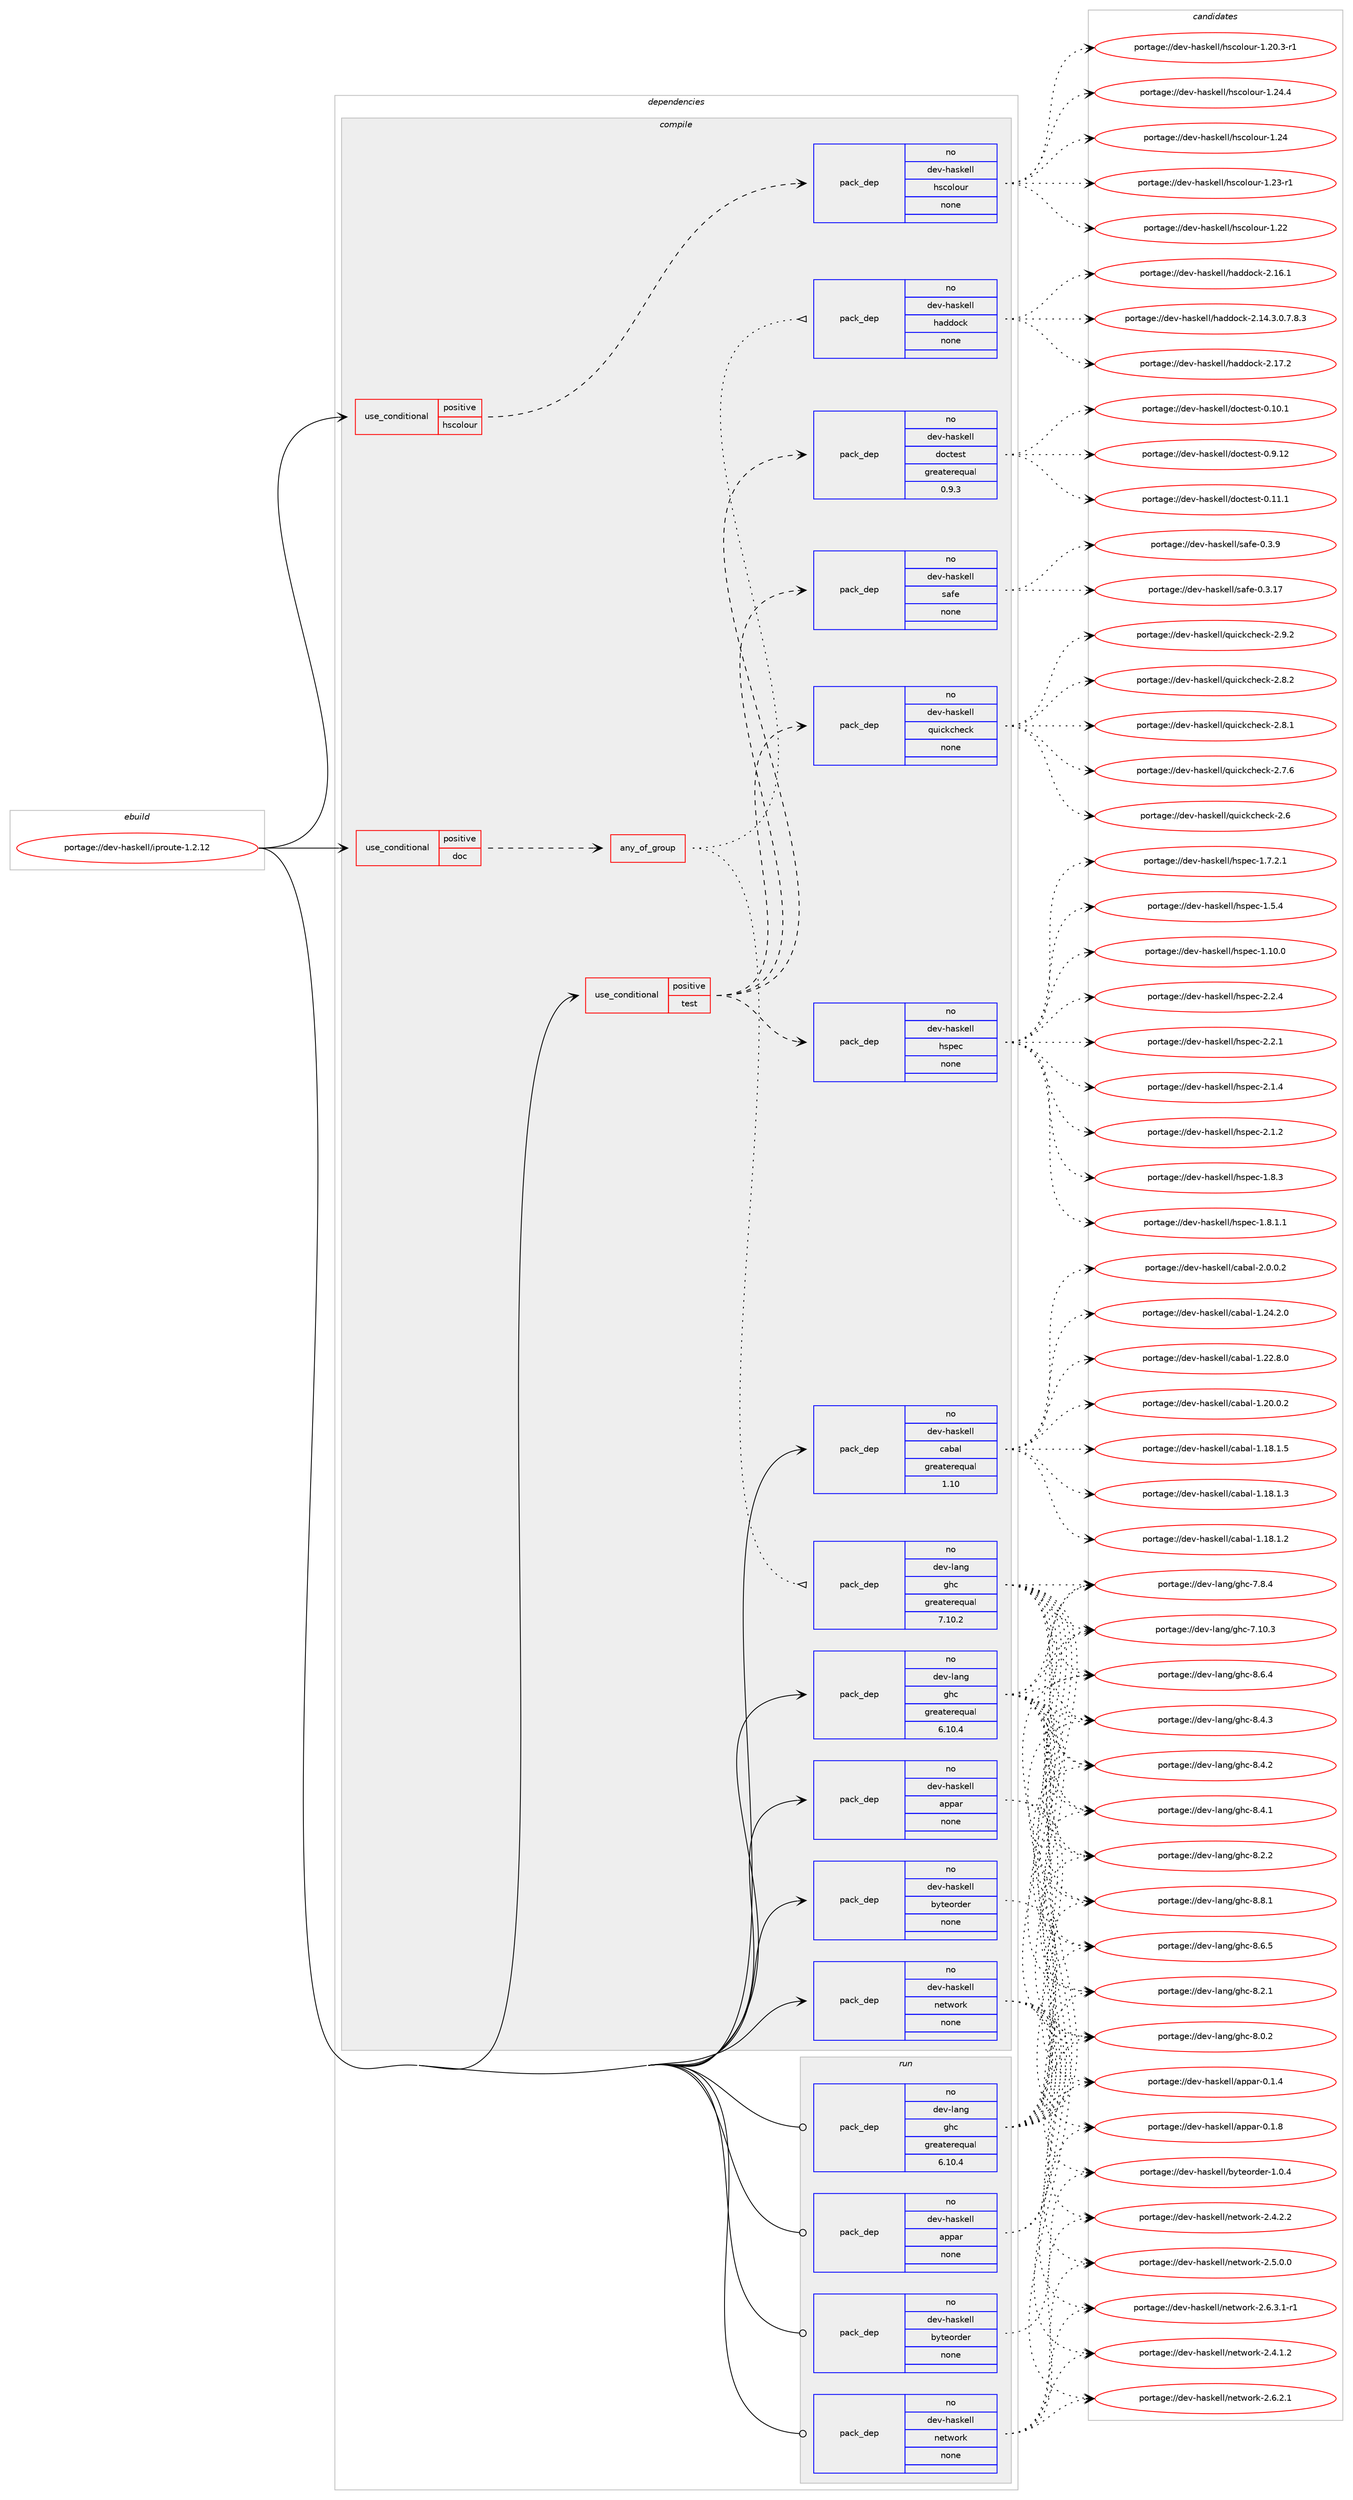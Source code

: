 digraph prolog {

# *************
# Graph options
# *************

newrank=true;
concentrate=true;
compound=true;
graph [rankdir=LR,fontname=Helvetica,fontsize=10,ranksep=1.5];#, ranksep=2.5, nodesep=0.2];
edge  [arrowhead=vee];
node  [fontname=Helvetica,fontsize=10];

# **********
# The ebuild
# **********

subgraph cluster_leftcol {
color=gray;
label=<<i>ebuild</i>>;
id [label="portage://dev-haskell/iproute-1.2.12", color=red, width=4, href="../dev-haskell/iproute-1.2.12.svg"];
}

# ****************
# The dependencies
# ****************

subgraph cluster_midcol {
color=gray;
label=<<i>dependencies</i>>;
subgraph cluster_compile {
fillcolor="#eeeeee";
style=filled;
label=<<i>compile</i>>;
subgraph cond133079 {
dependency555294 [label=<<TABLE BORDER="0" CELLBORDER="1" CELLSPACING="0" CELLPADDING="4"><TR><TD ROWSPAN="3" CELLPADDING="10">use_conditional</TD></TR><TR><TD>positive</TD></TR><TR><TD>doc</TD></TR></TABLE>>, shape=none, color=red];
subgraph any6169 {
dependency555295 [label=<<TABLE BORDER="0" CELLBORDER="1" CELLSPACING="0" CELLPADDING="4"><TR><TD CELLPADDING="10">any_of_group</TD></TR></TABLE>>, shape=none, color=red];subgraph pack415809 {
dependency555296 [label=<<TABLE BORDER="0" CELLBORDER="1" CELLSPACING="0" CELLPADDING="4" WIDTH="220"><TR><TD ROWSPAN="6" CELLPADDING="30">pack_dep</TD></TR><TR><TD WIDTH="110">no</TD></TR><TR><TD>dev-haskell</TD></TR><TR><TD>haddock</TD></TR><TR><TD>none</TD></TR><TR><TD></TD></TR></TABLE>>, shape=none, color=blue];
}
dependency555295:e -> dependency555296:w [weight=20,style="dotted",arrowhead="oinv"];
subgraph pack415810 {
dependency555297 [label=<<TABLE BORDER="0" CELLBORDER="1" CELLSPACING="0" CELLPADDING="4" WIDTH="220"><TR><TD ROWSPAN="6" CELLPADDING="30">pack_dep</TD></TR><TR><TD WIDTH="110">no</TD></TR><TR><TD>dev-lang</TD></TR><TR><TD>ghc</TD></TR><TR><TD>greaterequal</TD></TR><TR><TD>7.10.2</TD></TR></TABLE>>, shape=none, color=blue];
}
dependency555295:e -> dependency555297:w [weight=20,style="dotted",arrowhead="oinv"];
}
dependency555294:e -> dependency555295:w [weight=20,style="dashed",arrowhead="vee"];
}
id:e -> dependency555294:w [weight=20,style="solid",arrowhead="vee"];
subgraph cond133080 {
dependency555298 [label=<<TABLE BORDER="0" CELLBORDER="1" CELLSPACING="0" CELLPADDING="4"><TR><TD ROWSPAN="3" CELLPADDING="10">use_conditional</TD></TR><TR><TD>positive</TD></TR><TR><TD>hscolour</TD></TR></TABLE>>, shape=none, color=red];
subgraph pack415811 {
dependency555299 [label=<<TABLE BORDER="0" CELLBORDER="1" CELLSPACING="0" CELLPADDING="4" WIDTH="220"><TR><TD ROWSPAN="6" CELLPADDING="30">pack_dep</TD></TR><TR><TD WIDTH="110">no</TD></TR><TR><TD>dev-haskell</TD></TR><TR><TD>hscolour</TD></TR><TR><TD>none</TD></TR><TR><TD></TD></TR></TABLE>>, shape=none, color=blue];
}
dependency555298:e -> dependency555299:w [weight=20,style="dashed",arrowhead="vee"];
}
id:e -> dependency555298:w [weight=20,style="solid",arrowhead="vee"];
subgraph cond133081 {
dependency555300 [label=<<TABLE BORDER="0" CELLBORDER="1" CELLSPACING="0" CELLPADDING="4"><TR><TD ROWSPAN="3" CELLPADDING="10">use_conditional</TD></TR><TR><TD>positive</TD></TR><TR><TD>test</TD></TR></TABLE>>, shape=none, color=red];
subgraph pack415812 {
dependency555301 [label=<<TABLE BORDER="0" CELLBORDER="1" CELLSPACING="0" CELLPADDING="4" WIDTH="220"><TR><TD ROWSPAN="6" CELLPADDING="30">pack_dep</TD></TR><TR><TD WIDTH="110">no</TD></TR><TR><TD>dev-haskell</TD></TR><TR><TD>doctest</TD></TR><TR><TD>greaterequal</TD></TR><TR><TD>0.9.3</TD></TR></TABLE>>, shape=none, color=blue];
}
dependency555300:e -> dependency555301:w [weight=20,style="dashed",arrowhead="vee"];
subgraph pack415813 {
dependency555302 [label=<<TABLE BORDER="0" CELLBORDER="1" CELLSPACING="0" CELLPADDING="4" WIDTH="220"><TR><TD ROWSPAN="6" CELLPADDING="30">pack_dep</TD></TR><TR><TD WIDTH="110">no</TD></TR><TR><TD>dev-haskell</TD></TR><TR><TD>hspec</TD></TR><TR><TD>none</TD></TR><TR><TD></TD></TR></TABLE>>, shape=none, color=blue];
}
dependency555300:e -> dependency555302:w [weight=20,style="dashed",arrowhead="vee"];
subgraph pack415814 {
dependency555303 [label=<<TABLE BORDER="0" CELLBORDER="1" CELLSPACING="0" CELLPADDING="4" WIDTH="220"><TR><TD ROWSPAN="6" CELLPADDING="30">pack_dep</TD></TR><TR><TD WIDTH="110">no</TD></TR><TR><TD>dev-haskell</TD></TR><TR><TD>quickcheck</TD></TR><TR><TD>none</TD></TR><TR><TD></TD></TR></TABLE>>, shape=none, color=blue];
}
dependency555300:e -> dependency555303:w [weight=20,style="dashed",arrowhead="vee"];
subgraph pack415815 {
dependency555304 [label=<<TABLE BORDER="0" CELLBORDER="1" CELLSPACING="0" CELLPADDING="4" WIDTH="220"><TR><TD ROWSPAN="6" CELLPADDING="30">pack_dep</TD></TR><TR><TD WIDTH="110">no</TD></TR><TR><TD>dev-haskell</TD></TR><TR><TD>safe</TD></TR><TR><TD>none</TD></TR><TR><TD></TD></TR></TABLE>>, shape=none, color=blue];
}
dependency555300:e -> dependency555304:w [weight=20,style="dashed",arrowhead="vee"];
}
id:e -> dependency555300:w [weight=20,style="solid",arrowhead="vee"];
subgraph pack415816 {
dependency555305 [label=<<TABLE BORDER="0" CELLBORDER="1" CELLSPACING="0" CELLPADDING="4" WIDTH="220"><TR><TD ROWSPAN="6" CELLPADDING="30">pack_dep</TD></TR><TR><TD WIDTH="110">no</TD></TR><TR><TD>dev-haskell</TD></TR><TR><TD>appar</TD></TR><TR><TD>none</TD></TR><TR><TD></TD></TR></TABLE>>, shape=none, color=blue];
}
id:e -> dependency555305:w [weight=20,style="solid",arrowhead="vee"];
subgraph pack415817 {
dependency555306 [label=<<TABLE BORDER="0" CELLBORDER="1" CELLSPACING="0" CELLPADDING="4" WIDTH="220"><TR><TD ROWSPAN="6" CELLPADDING="30">pack_dep</TD></TR><TR><TD WIDTH="110">no</TD></TR><TR><TD>dev-haskell</TD></TR><TR><TD>byteorder</TD></TR><TR><TD>none</TD></TR><TR><TD></TD></TR></TABLE>>, shape=none, color=blue];
}
id:e -> dependency555306:w [weight=20,style="solid",arrowhead="vee"];
subgraph pack415818 {
dependency555307 [label=<<TABLE BORDER="0" CELLBORDER="1" CELLSPACING="0" CELLPADDING="4" WIDTH="220"><TR><TD ROWSPAN="6" CELLPADDING="30">pack_dep</TD></TR><TR><TD WIDTH="110">no</TD></TR><TR><TD>dev-haskell</TD></TR><TR><TD>cabal</TD></TR><TR><TD>greaterequal</TD></TR><TR><TD>1.10</TD></TR></TABLE>>, shape=none, color=blue];
}
id:e -> dependency555307:w [weight=20,style="solid",arrowhead="vee"];
subgraph pack415819 {
dependency555308 [label=<<TABLE BORDER="0" CELLBORDER="1" CELLSPACING="0" CELLPADDING="4" WIDTH="220"><TR><TD ROWSPAN="6" CELLPADDING="30">pack_dep</TD></TR><TR><TD WIDTH="110">no</TD></TR><TR><TD>dev-haskell</TD></TR><TR><TD>network</TD></TR><TR><TD>none</TD></TR><TR><TD></TD></TR></TABLE>>, shape=none, color=blue];
}
id:e -> dependency555308:w [weight=20,style="solid",arrowhead="vee"];
subgraph pack415820 {
dependency555309 [label=<<TABLE BORDER="0" CELLBORDER="1" CELLSPACING="0" CELLPADDING="4" WIDTH="220"><TR><TD ROWSPAN="6" CELLPADDING="30">pack_dep</TD></TR><TR><TD WIDTH="110">no</TD></TR><TR><TD>dev-lang</TD></TR><TR><TD>ghc</TD></TR><TR><TD>greaterequal</TD></TR><TR><TD>6.10.4</TD></TR></TABLE>>, shape=none, color=blue];
}
id:e -> dependency555309:w [weight=20,style="solid",arrowhead="vee"];
}
subgraph cluster_compileandrun {
fillcolor="#eeeeee";
style=filled;
label=<<i>compile and run</i>>;
}
subgraph cluster_run {
fillcolor="#eeeeee";
style=filled;
label=<<i>run</i>>;
subgraph pack415821 {
dependency555310 [label=<<TABLE BORDER="0" CELLBORDER="1" CELLSPACING="0" CELLPADDING="4" WIDTH="220"><TR><TD ROWSPAN="6" CELLPADDING="30">pack_dep</TD></TR><TR><TD WIDTH="110">no</TD></TR><TR><TD>dev-haskell</TD></TR><TR><TD>appar</TD></TR><TR><TD>none</TD></TR><TR><TD></TD></TR></TABLE>>, shape=none, color=blue];
}
id:e -> dependency555310:w [weight=20,style="solid",arrowhead="odot"];
subgraph pack415822 {
dependency555311 [label=<<TABLE BORDER="0" CELLBORDER="1" CELLSPACING="0" CELLPADDING="4" WIDTH="220"><TR><TD ROWSPAN="6" CELLPADDING="30">pack_dep</TD></TR><TR><TD WIDTH="110">no</TD></TR><TR><TD>dev-haskell</TD></TR><TR><TD>byteorder</TD></TR><TR><TD>none</TD></TR><TR><TD></TD></TR></TABLE>>, shape=none, color=blue];
}
id:e -> dependency555311:w [weight=20,style="solid",arrowhead="odot"];
subgraph pack415823 {
dependency555312 [label=<<TABLE BORDER="0" CELLBORDER="1" CELLSPACING="0" CELLPADDING="4" WIDTH="220"><TR><TD ROWSPAN="6" CELLPADDING="30">pack_dep</TD></TR><TR><TD WIDTH="110">no</TD></TR><TR><TD>dev-haskell</TD></TR><TR><TD>network</TD></TR><TR><TD>none</TD></TR><TR><TD></TD></TR></TABLE>>, shape=none, color=blue];
}
id:e -> dependency555312:w [weight=20,style="solid",arrowhead="odot"];
subgraph pack415824 {
dependency555313 [label=<<TABLE BORDER="0" CELLBORDER="1" CELLSPACING="0" CELLPADDING="4" WIDTH="220"><TR><TD ROWSPAN="6" CELLPADDING="30">pack_dep</TD></TR><TR><TD WIDTH="110">no</TD></TR><TR><TD>dev-lang</TD></TR><TR><TD>ghc</TD></TR><TR><TD>greaterequal</TD></TR><TR><TD>6.10.4</TD></TR></TABLE>>, shape=none, color=blue];
}
id:e -> dependency555313:w [weight=20,style="solid",arrowhead="odot"];
}
}

# **************
# The candidates
# **************

subgraph cluster_choices {
rank=same;
color=gray;
label=<<i>candidates</i>>;

subgraph choice415809 {
color=black;
nodesep=1;
choice100101118451049711510710110810847104971001001119910745504649554650 [label="portage://dev-haskell/haddock-2.17.2", color=red, width=4,href="../dev-haskell/haddock-2.17.2.svg"];
choice100101118451049711510710110810847104971001001119910745504649544649 [label="portage://dev-haskell/haddock-2.16.1", color=red, width=4,href="../dev-haskell/haddock-2.16.1.svg"];
choice1001011184510497115107101108108471049710010011199107455046495246514648465546564651 [label="portage://dev-haskell/haddock-2.14.3.0.7.8.3", color=red, width=4,href="../dev-haskell/haddock-2.14.3.0.7.8.3.svg"];
dependency555296:e -> choice100101118451049711510710110810847104971001001119910745504649554650:w [style=dotted,weight="100"];
dependency555296:e -> choice100101118451049711510710110810847104971001001119910745504649544649:w [style=dotted,weight="100"];
dependency555296:e -> choice1001011184510497115107101108108471049710010011199107455046495246514648465546564651:w [style=dotted,weight="100"];
}
subgraph choice415810 {
color=black;
nodesep=1;
choice10010111845108971101034710310499455646564649 [label="portage://dev-lang/ghc-8.8.1", color=red, width=4,href="../dev-lang/ghc-8.8.1.svg"];
choice10010111845108971101034710310499455646544653 [label="portage://dev-lang/ghc-8.6.5", color=red, width=4,href="../dev-lang/ghc-8.6.5.svg"];
choice10010111845108971101034710310499455646544652 [label="portage://dev-lang/ghc-8.6.4", color=red, width=4,href="../dev-lang/ghc-8.6.4.svg"];
choice10010111845108971101034710310499455646524651 [label="portage://dev-lang/ghc-8.4.3", color=red, width=4,href="../dev-lang/ghc-8.4.3.svg"];
choice10010111845108971101034710310499455646524650 [label="portage://dev-lang/ghc-8.4.2", color=red, width=4,href="../dev-lang/ghc-8.4.2.svg"];
choice10010111845108971101034710310499455646524649 [label="portage://dev-lang/ghc-8.4.1", color=red, width=4,href="../dev-lang/ghc-8.4.1.svg"];
choice10010111845108971101034710310499455646504650 [label="portage://dev-lang/ghc-8.2.2", color=red, width=4,href="../dev-lang/ghc-8.2.2.svg"];
choice10010111845108971101034710310499455646504649 [label="portage://dev-lang/ghc-8.2.1", color=red, width=4,href="../dev-lang/ghc-8.2.1.svg"];
choice10010111845108971101034710310499455646484650 [label="portage://dev-lang/ghc-8.0.2", color=red, width=4,href="../dev-lang/ghc-8.0.2.svg"];
choice10010111845108971101034710310499455546564652 [label="portage://dev-lang/ghc-7.8.4", color=red, width=4,href="../dev-lang/ghc-7.8.4.svg"];
choice1001011184510897110103471031049945554649484651 [label="portage://dev-lang/ghc-7.10.3", color=red, width=4,href="../dev-lang/ghc-7.10.3.svg"];
dependency555297:e -> choice10010111845108971101034710310499455646564649:w [style=dotted,weight="100"];
dependency555297:e -> choice10010111845108971101034710310499455646544653:w [style=dotted,weight="100"];
dependency555297:e -> choice10010111845108971101034710310499455646544652:w [style=dotted,weight="100"];
dependency555297:e -> choice10010111845108971101034710310499455646524651:w [style=dotted,weight="100"];
dependency555297:e -> choice10010111845108971101034710310499455646524650:w [style=dotted,weight="100"];
dependency555297:e -> choice10010111845108971101034710310499455646524649:w [style=dotted,weight="100"];
dependency555297:e -> choice10010111845108971101034710310499455646504650:w [style=dotted,weight="100"];
dependency555297:e -> choice10010111845108971101034710310499455646504649:w [style=dotted,weight="100"];
dependency555297:e -> choice10010111845108971101034710310499455646484650:w [style=dotted,weight="100"];
dependency555297:e -> choice10010111845108971101034710310499455546564652:w [style=dotted,weight="100"];
dependency555297:e -> choice1001011184510897110103471031049945554649484651:w [style=dotted,weight="100"];
}
subgraph choice415811 {
color=black;
nodesep=1;
choice1001011184510497115107101108108471041159911110811111711445494650524652 [label="portage://dev-haskell/hscolour-1.24.4", color=red, width=4,href="../dev-haskell/hscolour-1.24.4.svg"];
choice100101118451049711510710110810847104115991111081111171144549465052 [label="portage://dev-haskell/hscolour-1.24", color=red, width=4,href="../dev-haskell/hscolour-1.24.svg"];
choice1001011184510497115107101108108471041159911110811111711445494650514511449 [label="portage://dev-haskell/hscolour-1.23-r1", color=red, width=4,href="../dev-haskell/hscolour-1.23-r1.svg"];
choice100101118451049711510710110810847104115991111081111171144549465050 [label="portage://dev-haskell/hscolour-1.22", color=red, width=4,href="../dev-haskell/hscolour-1.22.svg"];
choice10010111845104971151071011081084710411599111108111117114454946504846514511449 [label="portage://dev-haskell/hscolour-1.20.3-r1", color=red, width=4,href="../dev-haskell/hscolour-1.20.3-r1.svg"];
dependency555299:e -> choice1001011184510497115107101108108471041159911110811111711445494650524652:w [style=dotted,weight="100"];
dependency555299:e -> choice100101118451049711510710110810847104115991111081111171144549465052:w [style=dotted,weight="100"];
dependency555299:e -> choice1001011184510497115107101108108471041159911110811111711445494650514511449:w [style=dotted,weight="100"];
dependency555299:e -> choice100101118451049711510710110810847104115991111081111171144549465050:w [style=dotted,weight="100"];
dependency555299:e -> choice10010111845104971151071011081084710411599111108111117114454946504846514511449:w [style=dotted,weight="100"];
}
subgraph choice415812 {
color=black;
nodesep=1;
choice1001011184510497115107101108108471001119911610111511645484657464950 [label="portage://dev-haskell/doctest-0.9.12", color=red, width=4,href="../dev-haskell/doctest-0.9.12.svg"];
choice1001011184510497115107101108108471001119911610111511645484649494649 [label="portage://dev-haskell/doctest-0.11.1", color=red, width=4,href="../dev-haskell/doctest-0.11.1.svg"];
choice1001011184510497115107101108108471001119911610111511645484649484649 [label="portage://dev-haskell/doctest-0.10.1", color=red, width=4,href="../dev-haskell/doctest-0.10.1.svg"];
dependency555301:e -> choice1001011184510497115107101108108471001119911610111511645484657464950:w [style=dotted,weight="100"];
dependency555301:e -> choice1001011184510497115107101108108471001119911610111511645484649494649:w [style=dotted,weight="100"];
dependency555301:e -> choice1001011184510497115107101108108471001119911610111511645484649484649:w [style=dotted,weight="100"];
}
subgraph choice415813 {
color=black;
nodesep=1;
choice10010111845104971151071011081084710411511210199455046504652 [label="portage://dev-haskell/hspec-2.2.4", color=red, width=4,href="../dev-haskell/hspec-2.2.4.svg"];
choice10010111845104971151071011081084710411511210199455046504649 [label="portage://dev-haskell/hspec-2.2.1", color=red, width=4,href="../dev-haskell/hspec-2.2.1.svg"];
choice10010111845104971151071011081084710411511210199455046494652 [label="portage://dev-haskell/hspec-2.1.4", color=red, width=4,href="../dev-haskell/hspec-2.1.4.svg"];
choice10010111845104971151071011081084710411511210199455046494650 [label="portage://dev-haskell/hspec-2.1.2", color=red, width=4,href="../dev-haskell/hspec-2.1.2.svg"];
choice10010111845104971151071011081084710411511210199454946564651 [label="portage://dev-haskell/hspec-1.8.3", color=red, width=4,href="../dev-haskell/hspec-1.8.3.svg"];
choice100101118451049711510710110810847104115112101994549465646494649 [label="portage://dev-haskell/hspec-1.8.1.1", color=red, width=4,href="../dev-haskell/hspec-1.8.1.1.svg"];
choice100101118451049711510710110810847104115112101994549465546504649 [label="portage://dev-haskell/hspec-1.7.2.1", color=red, width=4,href="../dev-haskell/hspec-1.7.2.1.svg"];
choice10010111845104971151071011081084710411511210199454946534652 [label="portage://dev-haskell/hspec-1.5.4", color=red, width=4,href="../dev-haskell/hspec-1.5.4.svg"];
choice1001011184510497115107101108108471041151121019945494649484648 [label="portage://dev-haskell/hspec-1.10.0", color=red, width=4,href="../dev-haskell/hspec-1.10.0.svg"];
dependency555302:e -> choice10010111845104971151071011081084710411511210199455046504652:w [style=dotted,weight="100"];
dependency555302:e -> choice10010111845104971151071011081084710411511210199455046504649:w [style=dotted,weight="100"];
dependency555302:e -> choice10010111845104971151071011081084710411511210199455046494652:w [style=dotted,weight="100"];
dependency555302:e -> choice10010111845104971151071011081084710411511210199455046494650:w [style=dotted,weight="100"];
dependency555302:e -> choice10010111845104971151071011081084710411511210199454946564651:w [style=dotted,weight="100"];
dependency555302:e -> choice100101118451049711510710110810847104115112101994549465646494649:w [style=dotted,weight="100"];
dependency555302:e -> choice100101118451049711510710110810847104115112101994549465546504649:w [style=dotted,weight="100"];
dependency555302:e -> choice10010111845104971151071011081084710411511210199454946534652:w [style=dotted,weight="100"];
dependency555302:e -> choice1001011184510497115107101108108471041151121019945494649484648:w [style=dotted,weight="100"];
}
subgraph choice415814 {
color=black;
nodesep=1;
choice100101118451049711510710110810847113117105991079910410199107455046574650 [label="portage://dev-haskell/quickcheck-2.9.2", color=red, width=4,href="../dev-haskell/quickcheck-2.9.2.svg"];
choice100101118451049711510710110810847113117105991079910410199107455046564650 [label="portage://dev-haskell/quickcheck-2.8.2", color=red, width=4,href="../dev-haskell/quickcheck-2.8.2.svg"];
choice100101118451049711510710110810847113117105991079910410199107455046564649 [label="portage://dev-haskell/quickcheck-2.8.1", color=red, width=4,href="../dev-haskell/quickcheck-2.8.1.svg"];
choice100101118451049711510710110810847113117105991079910410199107455046554654 [label="portage://dev-haskell/quickcheck-2.7.6", color=red, width=4,href="../dev-haskell/quickcheck-2.7.6.svg"];
choice10010111845104971151071011081084711311710599107991041019910745504654 [label="portage://dev-haskell/quickcheck-2.6", color=red, width=4,href="../dev-haskell/quickcheck-2.6.svg"];
dependency555303:e -> choice100101118451049711510710110810847113117105991079910410199107455046574650:w [style=dotted,weight="100"];
dependency555303:e -> choice100101118451049711510710110810847113117105991079910410199107455046564650:w [style=dotted,weight="100"];
dependency555303:e -> choice100101118451049711510710110810847113117105991079910410199107455046564649:w [style=dotted,weight="100"];
dependency555303:e -> choice100101118451049711510710110810847113117105991079910410199107455046554654:w [style=dotted,weight="100"];
dependency555303:e -> choice10010111845104971151071011081084711311710599107991041019910745504654:w [style=dotted,weight="100"];
}
subgraph choice415815 {
color=black;
nodesep=1;
choice10010111845104971151071011081084711597102101454846514657 [label="portage://dev-haskell/safe-0.3.9", color=red, width=4,href="../dev-haskell/safe-0.3.9.svg"];
choice1001011184510497115107101108108471159710210145484651464955 [label="portage://dev-haskell/safe-0.3.17", color=red, width=4,href="../dev-haskell/safe-0.3.17.svg"];
dependency555304:e -> choice10010111845104971151071011081084711597102101454846514657:w [style=dotted,weight="100"];
dependency555304:e -> choice1001011184510497115107101108108471159710210145484651464955:w [style=dotted,weight="100"];
}
subgraph choice415816 {
color=black;
nodesep=1;
choice1001011184510497115107101108108479711211297114454846494656 [label="portage://dev-haskell/appar-0.1.8", color=red, width=4,href="../dev-haskell/appar-0.1.8.svg"];
choice1001011184510497115107101108108479711211297114454846494652 [label="portage://dev-haskell/appar-0.1.4", color=red, width=4,href="../dev-haskell/appar-0.1.4.svg"];
dependency555305:e -> choice1001011184510497115107101108108479711211297114454846494656:w [style=dotted,weight="100"];
dependency555305:e -> choice1001011184510497115107101108108479711211297114454846494652:w [style=dotted,weight="100"];
}
subgraph choice415817 {
color=black;
nodesep=1;
choice10010111845104971151071011081084798121116101111114100101114454946484652 [label="portage://dev-haskell/byteorder-1.0.4", color=red, width=4,href="../dev-haskell/byteorder-1.0.4.svg"];
dependency555306:e -> choice10010111845104971151071011081084798121116101111114100101114454946484652:w [style=dotted,weight="100"];
}
subgraph choice415818 {
color=black;
nodesep=1;
choice100101118451049711510710110810847999798971084550464846484650 [label="portage://dev-haskell/cabal-2.0.0.2", color=red, width=4,href="../dev-haskell/cabal-2.0.0.2.svg"];
choice10010111845104971151071011081084799979897108454946505246504648 [label="portage://dev-haskell/cabal-1.24.2.0", color=red, width=4,href="../dev-haskell/cabal-1.24.2.0.svg"];
choice10010111845104971151071011081084799979897108454946505046564648 [label="portage://dev-haskell/cabal-1.22.8.0", color=red, width=4,href="../dev-haskell/cabal-1.22.8.0.svg"];
choice10010111845104971151071011081084799979897108454946504846484650 [label="portage://dev-haskell/cabal-1.20.0.2", color=red, width=4,href="../dev-haskell/cabal-1.20.0.2.svg"];
choice10010111845104971151071011081084799979897108454946495646494653 [label="portage://dev-haskell/cabal-1.18.1.5", color=red, width=4,href="../dev-haskell/cabal-1.18.1.5.svg"];
choice10010111845104971151071011081084799979897108454946495646494651 [label="portage://dev-haskell/cabal-1.18.1.3", color=red, width=4,href="../dev-haskell/cabal-1.18.1.3.svg"];
choice10010111845104971151071011081084799979897108454946495646494650 [label="portage://dev-haskell/cabal-1.18.1.2", color=red, width=4,href="../dev-haskell/cabal-1.18.1.2.svg"];
dependency555307:e -> choice100101118451049711510710110810847999798971084550464846484650:w [style=dotted,weight="100"];
dependency555307:e -> choice10010111845104971151071011081084799979897108454946505246504648:w [style=dotted,weight="100"];
dependency555307:e -> choice10010111845104971151071011081084799979897108454946505046564648:w [style=dotted,weight="100"];
dependency555307:e -> choice10010111845104971151071011081084799979897108454946504846484650:w [style=dotted,weight="100"];
dependency555307:e -> choice10010111845104971151071011081084799979897108454946495646494653:w [style=dotted,weight="100"];
dependency555307:e -> choice10010111845104971151071011081084799979897108454946495646494651:w [style=dotted,weight="100"];
dependency555307:e -> choice10010111845104971151071011081084799979897108454946495646494650:w [style=dotted,weight="100"];
}
subgraph choice415819 {
color=black;
nodesep=1;
choice10010111845104971151071011081084711010111611911111410745504654465146494511449 [label="portage://dev-haskell/network-2.6.3.1-r1", color=red, width=4,href="../dev-haskell/network-2.6.3.1-r1.svg"];
choice1001011184510497115107101108108471101011161191111141074550465446504649 [label="portage://dev-haskell/network-2.6.2.1", color=red, width=4,href="../dev-haskell/network-2.6.2.1.svg"];
choice1001011184510497115107101108108471101011161191111141074550465346484648 [label="portage://dev-haskell/network-2.5.0.0", color=red, width=4,href="../dev-haskell/network-2.5.0.0.svg"];
choice1001011184510497115107101108108471101011161191111141074550465246504650 [label="portage://dev-haskell/network-2.4.2.2", color=red, width=4,href="../dev-haskell/network-2.4.2.2.svg"];
choice1001011184510497115107101108108471101011161191111141074550465246494650 [label="portage://dev-haskell/network-2.4.1.2", color=red, width=4,href="../dev-haskell/network-2.4.1.2.svg"];
dependency555308:e -> choice10010111845104971151071011081084711010111611911111410745504654465146494511449:w [style=dotted,weight="100"];
dependency555308:e -> choice1001011184510497115107101108108471101011161191111141074550465446504649:w [style=dotted,weight="100"];
dependency555308:e -> choice1001011184510497115107101108108471101011161191111141074550465346484648:w [style=dotted,weight="100"];
dependency555308:e -> choice1001011184510497115107101108108471101011161191111141074550465246504650:w [style=dotted,weight="100"];
dependency555308:e -> choice1001011184510497115107101108108471101011161191111141074550465246494650:w [style=dotted,weight="100"];
}
subgraph choice415820 {
color=black;
nodesep=1;
choice10010111845108971101034710310499455646564649 [label="portage://dev-lang/ghc-8.8.1", color=red, width=4,href="../dev-lang/ghc-8.8.1.svg"];
choice10010111845108971101034710310499455646544653 [label="portage://dev-lang/ghc-8.6.5", color=red, width=4,href="../dev-lang/ghc-8.6.5.svg"];
choice10010111845108971101034710310499455646544652 [label="portage://dev-lang/ghc-8.6.4", color=red, width=4,href="../dev-lang/ghc-8.6.4.svg"];
choice10010111845108971101034710310499455646524651 [label="portage://dev-lang/ghc-8.4.3", color=red, width=4,href="../dev-lang/ghc-8.4.3.svg"];
choice10010111845108971101034710310499455646524650 [label="portage://dev-lang/ghc-8.4.2", color=red, width=4,href="../dev-lang/ghc-8.4.2.svg"];
choice10010111845108971101034710310499455646524649 [label="portage://dev-lang/ghc-8.4.1", color=red, width=4,href="../dev-lang/ghc-8.4.1.svg"];
choice10010111845108971101034710310499455646504650 [label="portage://dev-lang/ghc-8.2.2", color=red, width=4,href="../dev-lang/ghc-8.2.2.svg"];
choice10010111845108971101034710310499455646504649 [label="portage://dev-lang/ghc-8.2.1", color=red, width=4,href="../dev-lang/ghc-8.2.1.svg"];
choice10010111845108971101034710310499455646484650 [label="portage://dev-lang/ghc-8.0.2", color=red, width=4,href="../dev-lang/ghc-8.0.2.svg"];
choice10010111845108971101034710310499455546564652 [label="portage://dev-lang/ghc-7.8.4", color=red, width=4,href="../dev-lang/ghc-7.8.4.svg"];
choice1001011184510897110103471031049945554649484651 [label="portage://dev-lang/ghc-7.10.3", color=red, width=4,href="../dev-lang/ghc-7.10.3.svg"];
dependency555309:e -> choice10010111845108971101034710310499455646564649:w [style=dotted,weight="100"];
dependency555309:e -> choice10010111845108971101034710310499455646544653:w [style=dotted,weight="100"];
dependency555309:e -> choice10010111845108971101034710310499455646544652:w [style=dotted,weight="100"];
dependency555309:e -> choice10010111845108971101034710310499455646524651:w [style=dotted,weight="100"];
dependency555309:e -> choice10010111845108971101034710310499455646524650:w [style=dotted,weight="100"];
dependency555309:e -> choice10010111845108971101034710310499455646524649:w [style=dotted,weight="100"];
dependency555309:e -> choice10010111845108971101034710310499455646504650:w [style=dotted,weight="100"];
dependency555309:e -> choice10010111845108971101034710310499455646504649:w [style=dotted,weight="100"];
dependency555309:e -> choice10010111845108971101034710310499455646484650:w [style=dotted,weight="100"];
dependency555309:e -> choice10010111845108971101034710310499455546564652:w [style=dotted,weight="100"];
dependency555309:e -> choice1001011184510897110103471031049945554649484651:w [style=dotted,weight="100"];
}
subgraph choice415821 {
color=black;
nodesep=1;
choice1001011184510497115107101108108479711211297114454846494656 [label="portage://dev-haskell/appar-0.1.8", color=red, width=4,href="../dev-haskell/appar-0.1.8.svg"];
choice1001011184510497115107101108108479711211297114454846494652 [label="portage://dev-haskell/appar-0.1.4", color=red, width=4,href="../dev-haskell/appar-0.1.4.svg"];
dependency555310:e -> choice1001011184510497115107101108108479711211297114454846494656:w [style=dotted,weight="100"];
dependency555310:e -> choice1001011184510497115107101108108479711211297114454846494652:w [style=dotted,weight="100"];
}
subgraph choice415822 {
color=black;
nodesep=1;
choice10010111845104971151071011081084798121116101111114100101114454946484652 [label="portage://dev-haskell/byteorder-1.0.4", color=red, width=4,href="../dev-haskell/byteorder-1.0.4.svg"];
dependency555311:e -> choice10010111845104971151071011081084798121116101111114100101114454946484652:w [style=dotted,weight="100"];
}
subgraph choice415823 {
color=black;
nodesep=1;
choice10010111845104971151071011081084711010111611911111410745504654465146494511449 [label="portage://dev-haskell/network-2.6.3.1-r1", color=red, width=4,href="../dev-haskell/network-2.6.3.1-r1.svg"];
choice1001011184510497115107101108108471101011161191111141074550465446504649 [label="portage://dev-haskell/network-2.6.2.1", color=red, width=4,href="../dev-haskell/network-2.6.2.1.svg"];
choice1001011184510497115107101108108471101011161191111141074550465346484648 [label="portage://dev-haskell/network-2.5.0.0", color=red, width=4,href="../dev-haskell/network-2.5.0.0.svg"];
choice1001011184510497115107101108108471101011161191111141074550465246504650 [label="portage://dev-haskell/network-2.4.2.2", color=red, width=4,href="../dev-haskell/network-2.4.2.2.svg"];
choice1001011184510497115107101108108471101011161191111141074550465246494650 [label="portage://dev-haskell/network-2.4.1.2", color=red, width=4,href="../dev-haskell/network-2.4.1.2.svg"];
dependency555312:e -> choice10010111845104971151071011081084711010111611911111410745504654465146494511449:w [style=dotted,weight="100"];
dependency555312:e -> choice1001011184510497115107101108108471101011161191111141074550465446504649:w [style=dotted,weight="100"];
dependency555312:e -> choice1001011184510497115107101108108471101011161191111141074550465346484648:w [style=dotted,weight="100"];
dependency555312:e -> choice1001011184510497115107101108108471101011161191111141074550465246504650:w [style=dotted,weight="100"];
dependency555312:e -> choice1001011184510497115107101108108471101011161191111141074550465246494650:w [style=dotted,weight="100"];
}
subgraph choice415824 {
color=black;
nodesep=1;
choice10010111845108971101034710310499455646564649 [label="portage://dev-lang/ghc-8.8.1", color=red, width=4,href="../dev-lang/ghc-8.8.1.svg"];
choice10010111845108971101034710310499455646544653 [label="portage://dev-lang/ghc-8.6.5", color=red, width=4,href="../dev-lang/ghc-8.6.5.svg"];
choice10010111845108971101034710310499455646544652 [label="portage://dev-lang/ghc-8.6.4", color=red, width=4,href="../dev-lang/ghc-8.6.4.svg"];
choice10010111845108971101034710310499455646524651 [label="portage://dev-lang/ghc-8.4.3", color=red, width=4,href="../dev-lang/ghc-8.4.3.svg"];
choice10010111845108971101034710310499455646524650 [label="portage://dev-lang/ghc-8.4.2", color=red, width=4,href="../dev-lang/ghc-8.4.2.svg"];
choice10010111845108971101034710310499455646524649 [label="portage://dev-lang/ghc-8.4.1", color=red, width=4,href="../dev-lang/ghc-8.4.1.svg"];
choice10010111845108971101034710310499455646504650 [label="portage://dev-lang/ghc-8.2.2", color=red, width=4,href="../dev-lang/ghc-8.2.2.svg"];
choice10010111845108971101034710310499455646504649 [label="portage://dev-lang/ghc-8.2.1", color=red, width=4,href="../dev-lang/ghc-8.2.1.svg"];
choice10010111845108971101034710310499455646484650 [label="portage://dev-lang/ghc-8.0.2", color=red, width=4,href="../dev-lang/ghc-8.0.2.svg"];
choice10010111845108971101034710310499455546564652 [label="portage://dev-lang/ghc-7.8.4", color=red, width=4,href="../dev-lang/ghc-7.8.4.svg"];
choice1001011184510897110103471031049945554649484651 [label="portage://dev-lang/ghc-7.10.3", color=red, width=4,href="../dev-lang/ghc-7.10.3.svg"];
dependency555313:e -> choice10010111845108971101034710310499455646564649:w [style=dotted,weight="100"];
dependency555313:e -> choice10010111845108971101034710310499455646544653:w [style=dotted,weight="100"];
dependency555313:e -> choice10010111845108971101034710310499455646544652:w [style=dotted,weight="100"];
dependency555313:e -> choice10010111845108971101034710310499455646524651:w [style=dotted,weight="100"];
dependency555313:e -> choice10010111845108971101034710310499455646524650:w [style=dotted,weight="100"];
dependency555313:e -> choice10010111845108971101034710310499455646524649:w [style=dotted,weight="100"];
dependency555313:e -> choice10010111845108971101034710310499455646504650:w [style=dotted,weight="100"];
dependency555313:e -> choice10010111845108971101034710310499455646504649:w [style=dotted,weight="100"];
dependency555313:e -> choice10010111845108971101034710310499455646484650:w [style=dotted,weight="100"];
dependency555313:e -> choice10010111845108971101034710310499455546564652:w [style=dotted,weight="100"];
dependency555313:e -> choice1001011184510897110103471031049945554649484651:w [style=dotted,weight="100"];
}
}

}
